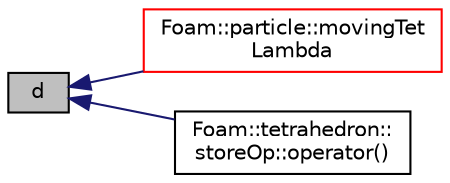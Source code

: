 digraph "d"
{
  bgcolor="transparent";
  edge [fontname="Helvetica",fontsize="10",labelfontname="Helvetica",labelfontsize="10"];
  node [fontname="Helvetica",fontsize="10",shape=record];
  rankdir="LR";
  Node1 [label="d",height=0.2,width=0.4,color="black", fillcolor="grey75", style="filled", fontcolor="black"];
  Node1 -> Node2 [dir="back",color="midnightblue",fontsize="10",style="solid",fontname="Helvetica"];
  Node2 [label="Foam::particle::movingTet\lLambda",height=0.2,width=0.4,color="red",URL="$a01819.html#a1eb42a7a119014473a88d1c2a2501460",tooltip="Find the lambda value for a moving tri face. "];
  Node1 -> Node3 [dir="back",color="midnightblue",fontsize="10",style="solid",fontname="Helvetica"];
  Node3 [label="Foam::tetrahedron::\lstoreOp::operator()",height=0.2,width=0.4,color="black",URL="$a02541.html#a1983d18f6e6e7de5141bea5b0d6716c4"];
}
